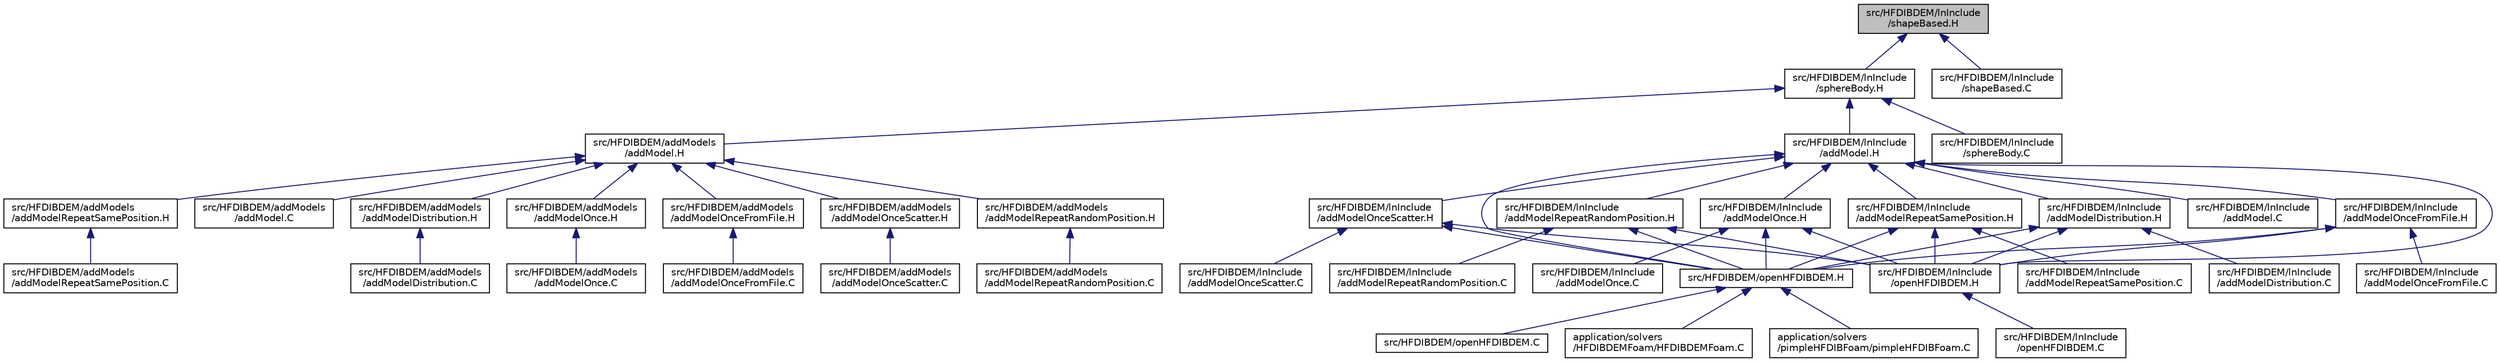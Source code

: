 digraph "src/HFDIBDEM/lnInclude/shapeBased.H"
{
 // LATEX_PDF_SIZE
  edge [fontname="Helvetica",fontsize="10",labelfontname="Helvetica",labelfontsize="10"];
  node [fontname="Helvetica",fontsize="10",shape=record];
  Node1 [label="src/HFDIBDEM/lnInclude\l/shapeBased.H",height=0.2,width=0.4,color="black", fillcolor="grey75", style="filled", fontcolor="black",tooltip=" "];
  Node1 -> Node2 [dir="back",color="midnightblue",fontsize="10",style="solid"];
  Node2 [label="src/HFDIBDEM/lnInclude\l/sphereBody.H",height=0.2,width=0.4,color="black", fillcolor="white", style="filled",URL="$lnInclude_2sphereBody_8H.html",tooltip=" "];
  Node2 -> Node3 [dir="back",color="midnightblue",fontsize="10",style="solid"];
  Node3 [label="src/HFDIBDEM/addModels\l/addModel.H",height=0.2,width=0.4,color="black", fillcolor="white", style="filled",URL="$addModels_2addModel_8H.html",tooltip=" "];
  Node3 -> Node4 [dir="back",color="midnightblue",fontsize="10",style="solid"];
  Node4 [label="src/HFDIBDEM/addModels\l/addModel.C",height=0.2,width=0.4,color="black", fillcolor="white", style="filled",URL="$addModels_2addModel_8C.html",tooltip=" "];
  Node3 -> Node5 [dir="back",color="midnightblue",fontsize="10",style="solid"];
  Node5 [label="src/HFDIBDEM/addModels\l/addModelDistribution.H",height=0.2,width=0.4,color="black", fillcolor="white", style="filled",URL="$addModels_2addModelDistribution_8H.html",tooltip=" "];
  Node5 -> Node6 [dir="back",color="midnightblue",fontsize="10",style="solid"];
  Node6 [label="src/HFDIBDEM/addModels\l/addModelDistribution.C",height=0.2,width=0.4,color="black", fillcolor="white", style="filled",URL="$addModels_2addModelDistribution_8C.html",tooltip=" "];
  Node3 -> Node7 [dir="back",color="midnightblue",fontsize="10",style="solid"];
  Node7 [label="src/HFDIBDEM/addModels\l/addModelOnce.H",height=0.2,width=0.4,color="black", fillcolor="white", style="filled",URL="$addModels_2addModelOnce_8H.html",tooltip=" "];
  Node7 -> Node8 [dir="back",color="midnightblue",fontsize="10",style="solid"];
  Node8 [label="src/HFDIBDEM/addModels\l/addModelOnce.C",height=0.2,width=0.4,color="black", fillcolor="white", style="filled",URL="$addModels_2addModelOnce_8C.html",tooltip=" "];
  Node3 -> Node9 [dir="back",color="midnightblue",fontsize="10",style="solid"];
  Node9 [label="src/HFDIBDEM/addModels\l/addModelOnceFromFile.H",height=0.2,width=0.4,color="black", fillcolor="white", style="filled",URL="$addModels_2addModelOnceFromFile_8H.html",tooltip=" "];
  Node9 -> Node10 [dir="back",color="midnightblue",fontsize="10",style="solid"];
  Node10 [label="src/HFDIBDEM/addModels\l/addModelOnceFromFile.C",height=0.2,width=0.4,color="black", fillcolor="white", style="filled",URL="$addModels_2addModelOnceFromFile_8C.html",tooltip=" "];
  Node3 -> Node11 [dir="back",color="midnightblue",fontsize="10",style="solid"];
  Node11 [label="src/HFDIBDEM/addModels\l/addModelOnceScatter.H",height=0.2,width=0.4,color="black", fillcolor="white", style="filled",URL="$addModels_2addModelOnceScatter_8H.html",tooltip=" "];
  Node11 -> Node12 [dir="back",color="midnightblue",fontsize="10",style="solid"];
  Node12 [label="src/HFDIBDEM/addModels\l/addModelOnceScatter.C",height=0.2,width=0.4,color="black", fillcolor="white", style="filled",URL="$addModels_2addModelOnceScatter_8C.html",tooltip=" "];
  Node3 -> Node13 [dir="back",color="midnightblue",fontsize="10",style="solid"];
  Node13 [label="src/HFDIBDEM/addModels\l/addModelRepeatRandomPosition.H",height=0.2,width=0.4,color="black", fillcolor="white", style="filled",URL="$addModels_2addModelRepeatRandomPosition_8H.html",tooltip=" "];
  Node13 -> Node14 [dir="back",color="midnightblue",fontsize="10",style="solid"];
  Node14 [label="src/HFDIBDEM/addModels\l/addModelRepeatRandomPosition.C",height=0.2,width=0.4,color="black", fillcolor="white", style="filled",URL="$addModels_2addModelRepeatRandomPosition_8C.html",tooltip=" "];
  Node3 -> Node15 [dir="back",color="midnightblue",fontsize="10",style="solid"];
  Node15 [label="src/HFDIBDEM/addModels\l/addModelRepeatSamePosition.H",height=0.2,width=0.4,color="black", fillcolor="white", style="filled",URL="$addModels_2addModelRepeatSamePosition_8H.html",tooltip=" "];
  Node15 -> Node16 [dir="back",color="midnightblue",fontsize="10",style="solid"];
  Node16 [label="src/HFDIBDEM/addModels\l/addModelRepeatSamePosition.C",height=0.2,width=0.4,color="black", fillcolor="white", style="filled",URL="$addModels_2addModelRepeatSamePosition_8C.html",tooltip=" "];
  Node2 -> Node17 [dir="back",color="midnightblue",fontsize="10",style="solid"];
  Node17 [label="src/HFDIBDEM/lnInclude\l/addModel.H",height=0.2,width=0.4,color="black", fillcolor="white", style="filled",URL="$lnInclude_2addModel_8H.html",tooltip=" "];
  Node17 -> Node18 [dir="back",color="midnightblue",fontsize="10",style="solid"];
  Node18 [label="src/HFDIBDEM/lnInclude\l/addModel.C",height=0.2,width=0.4,color="black", fillcolor="white", style="filled",URL="$lnInclude_2addModel_8C.html",tooltip=" "];
  Node17 -> Node19 [dir="back",color="midnightblue",fontsize="10",style="solid"];
  Node19 [label="src/HFDIBDEM/lnInclude\l/addModelDistribution.H",height=0.2,width=0.4,color="black", fillcolor="white", style="filled",URL="$lnInclude_2addModelDistribution_8H.html",tooltip=" "];
  Node19 -> Node20 [dir="back",color="midnightblue",fontsize="10",style="solid"];
  Node20 [label="src/HFDIBDEM/lnInclude\l/addModelDistribution.C",height=0.2,width=0.4,color="black", fillcolor="white", style="filled",URL="$lnInclude_2addModelDistribution_8C.html",tooltip=" "];
  Node19 -> Node21 [dir="back",color="midnightblue",fontsize="10",style="solid"];
  Node21 [label="src/HFDIBDEM/lnInclude\l/openHFDIBDEM.H",height=0.2,width=0.4,color="black", fillcolor="white", style="filled",URL="$lnInclude_2openHFDIBDEM_8H.html",tooltip=" "];
  Node21 -> Node22 [dir="back",color="midnightblue",fontsize="10",style="solid"];
  Node22 [label="src/HFDIBDEM/lnInclude\l/openHFDIBDEM.C",height=0.2,width=0.4,color="black", fillcolor="white", style="filled",URL="$lnInclude_2openHFDIBDEM_8C.html",tooltip=" "];
  Node19 -> Node23 [dir="back",color="midnightblue",fontsize="10",style="solid"];
  Node23 [label="src/HFDIBDEM/openHFDIBDEM.H",height=0.2,width=0.4,color="black", fillcolor="white", style="filled",URL="$openHFDIBDEM_8H.html",tooltip=" "];
  Node23 -> Node24 [dir="back",color="midnightblue",fontsize="10",style="solid"];
  Node24 [label="application/solvers\l/HFDIBDEMFoam/HFDIBDEMFoam.C",height=0.2,width=0.4,color="black", fillcolor="white", style="filled",URL="$HFDIBDEMFoam_8C.html",tooltip=" "];
  Node23 -> Node25 [dir="back",color="midnightblue",fontsize="10",style="solid"];
  Node25 [label="application/solvers\l/pimpleHFDIBFoam/pimpleHFDIBFoam.C",height=0.2,width=0.4,color="black", fillcolor="white", style="filled",URL="$pimpleHFDIBFoam_8C.html",tooltip=" "];
  Node23 -> Node26 [dir="back",color="midnightblue",fontsize="10",style="solid"];
  Node26 [label="src/HFDIBDEM/openHFDIBDEM.C",height=0.2,width=0.4,color="black", fillcolor="white", style="filled",URL="$openHFDIBDEM_8C.html",tooltip=" "];
  Node17 -> Node27 [dir="back",color="midnightblue",fontsize="10",style="solid"];
  Node27 [label="src/HFDIBDEM/lnInclude\l/addModelOnce.H",height=0.2,width=0.4,color="black", fillcolor="white", style="filled",URL="$lnInclude_2addModelOnce_8H.html",tooltip=" "];
  Node27 -> Node28 [dir="back",color="midnightblue",fontsize="10",style="solid"];
  Node28 [label="src/HFDIBDEM/lnInclude\l/addModelOnce.C",height=0.2,width=0.4,color="black", fillcolor="white", style="filled",URL="$lnInclude_2addModelOnce_8C.html",tooltip=" "];
  Node27 -> Node21 [dir="back",color="midnightblue",fontsize="10",style="solid"];
  Node27 -> Node23 [dir="back",color="midnightblue",fontsize="10",style="solid"];
  Node17 -> Node29 [dir="back",color="midnightblue",fontsize="10",style="solid"];
  Node29 [label="src/HFDIBDEM/lnInclude\l/addModelOnceFromFile.H",height=0.2,width=0.4,color="black", fillcolor="white", style="filled",URL="$lnInclude_2addModelOnceFromFile_8H.html",tooltip=" "];
  Node29 -> Node30 [dir="back",color="midnightblue",fontsize="10",style="solid"];
  Node30 [label="src/HFDIBDEM/lnInclude\l/addModelOnceFromFile.C",height=0.2,width=0.4,color="black", fillcolor="white", style="filled",URL="$lnInclude_2addModelOnceFromFile_8C.html",tooltip=" "];
  Node29 -> Node21 [dir="back",color="midnightblue",fontsize="10",style="solid"];
  Node29 -> Node23 [dir="back",color="midnightblue",fontsize="10",style="solid"];
  Node17 -> Node31 [dir="back",color="midnightblue",fontsize="10",style="solid"];
  Node31 [label="src/HFDIBDEM/lnInclude\l/addModelOnceScatter.H",height=0.2,width=0.4,color="black", fillcolor="white", style="filled",URL="$lnInclude_2addModelOnceScatter_8H.html",tooltip=" "];
  Node31 -> Node32 [dir="back",color="midnightblue",fontsize="10",style="solid"];
  Node32 [label="src/HFDIBDEM/lnInclude\l/addModelOnceScatter.C",height=0.2,width=0.4,color="black", fillcolor="white", style="filled",URL="$lnInclude_2addModelOnceScatter_8C.html",tooltip=" "];
  Node31 -> Node21 [dir="back",color="midnightblue",fontsize="10",style="solid"];
  Node31 -> Node23 [dir="back",color="midnightblue",fontsize="10",style="solid"];
  Node17 -> Node33 [dir="back",color="midnightblue",fontsize="10",style="solid"];
  Node33 [label="src/HFDIBDEM/lnInclude\l/addModelRepeatRandomPosition.H",height=0.2,width=0.4,color="black", fillcolor="white", style="filled",URL="$lnInclude_2addModelRepeatRandomPosition_8H.html",tooltip=" "];
  Node33 -> Node34 [dir="back",color="midnightblue",fontsize="10",style="solid"];
  Node34 [label="src/HFDIBDEM/lnInclude\l/addModelRepeatRandomPosition.C",height=0.2,width=0.4,color="black", fillcolor="white", style="filled",URL="$lnInclude_2addModelRepeatRandomPosition_8C.html",tooltip=" "];
  Node33 -> Node21 [dir="back",color="midnightblue",fontsize="10",style="solid"];
  Node33 -> Node23 [dir="back",color="midnightblue",fontsize="10",style="solid"];
  Node17 -> Node35 [dir="back",color="midnightblue",fontsize="10",style="solid"];
  Node35 [label="src/HFDIBDEM/lnInclude\l/addModelRepeatSamePosition.H",height=0.2,width=0.4,color="black", fillcolor="white", style="filled",URL="$lnInclude_2addModelRepeatSamePosition_8H.html",tooltip=" "];
  Node35 -> Node36 [dir="back",color="midnightblue",fontsize="10",style="solid"];
  Node36 [label="src/HFDIBDEM/lnInclude\l/addModelRepeatSamePosition.C",height=0.2,width=0.4,color="black", fillcolor="white", style="filled",URL="$lnInclude_2addModelRepeatSamePosition_8C.html",tooltip=" "];
  Node35 -> Node21 [dir="back",color="midnightblue",fontsize="10",style="solid"];
  Node35 -> Node23 [dir="back",color="midnightblue",fontsize="10",style="solid"];
  Node17 -> Node21 [dir="back",color="midnightblue",fontsize="10",style="solid"];
  Node17 -> Node23 [dir="back",color="midnightblue",fontsize="10",style="solid"];
  Node2 -> Node37 [dir="back",color="midnightblue",fontsize="10",style="solid"];
  Node37 [label="src/HFDIBDEM/lnInclude\l/sphereBody.C",height=0.2,width=0.4,color="black", fillcolor="white", style="filled",URL="$lnInclude_2sphereBody_8C.html",tooltip=" "];
  Node1 -> Node38 [dir="back",color="midnightblue",fontsize="10",style="solid"];
  Node38 [label="src/HFDIBDEM/lnInclude\l/shapeBased.C",height=0.2,width=0.4,color="black", fillcolor="white", style="filled",URL="$lnInclude_2shapeBased_8C.html",tooltip=" "];
}
